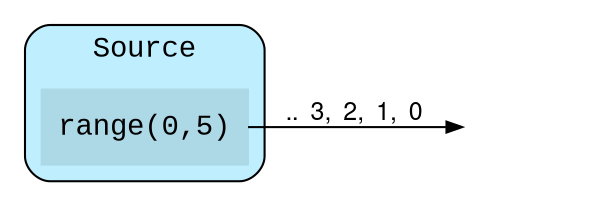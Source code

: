 digraph src_range {
    rankdir ="LR"
    fontname="Courier New,Helvetica"
    node [shape=box fontname="Courier New,Helvetica,Comic Sans MS"]
    edge [arrowsize=.75 fontsize=12 fontname="Helvetica,Comic Sans MS" fontstyle=bold]

    // src begin
    subgraph cluster_source {
        style="filled,rounded"
        fillcolor=lightblue1
        label="Source"
        s_gen [label="range(0,5)" color="lightblue" style=filled]
    }

    s_out [style="invis"]
    s_gen -> s_out [label="..  3,  2,  1,  0"]
    // src end

}

